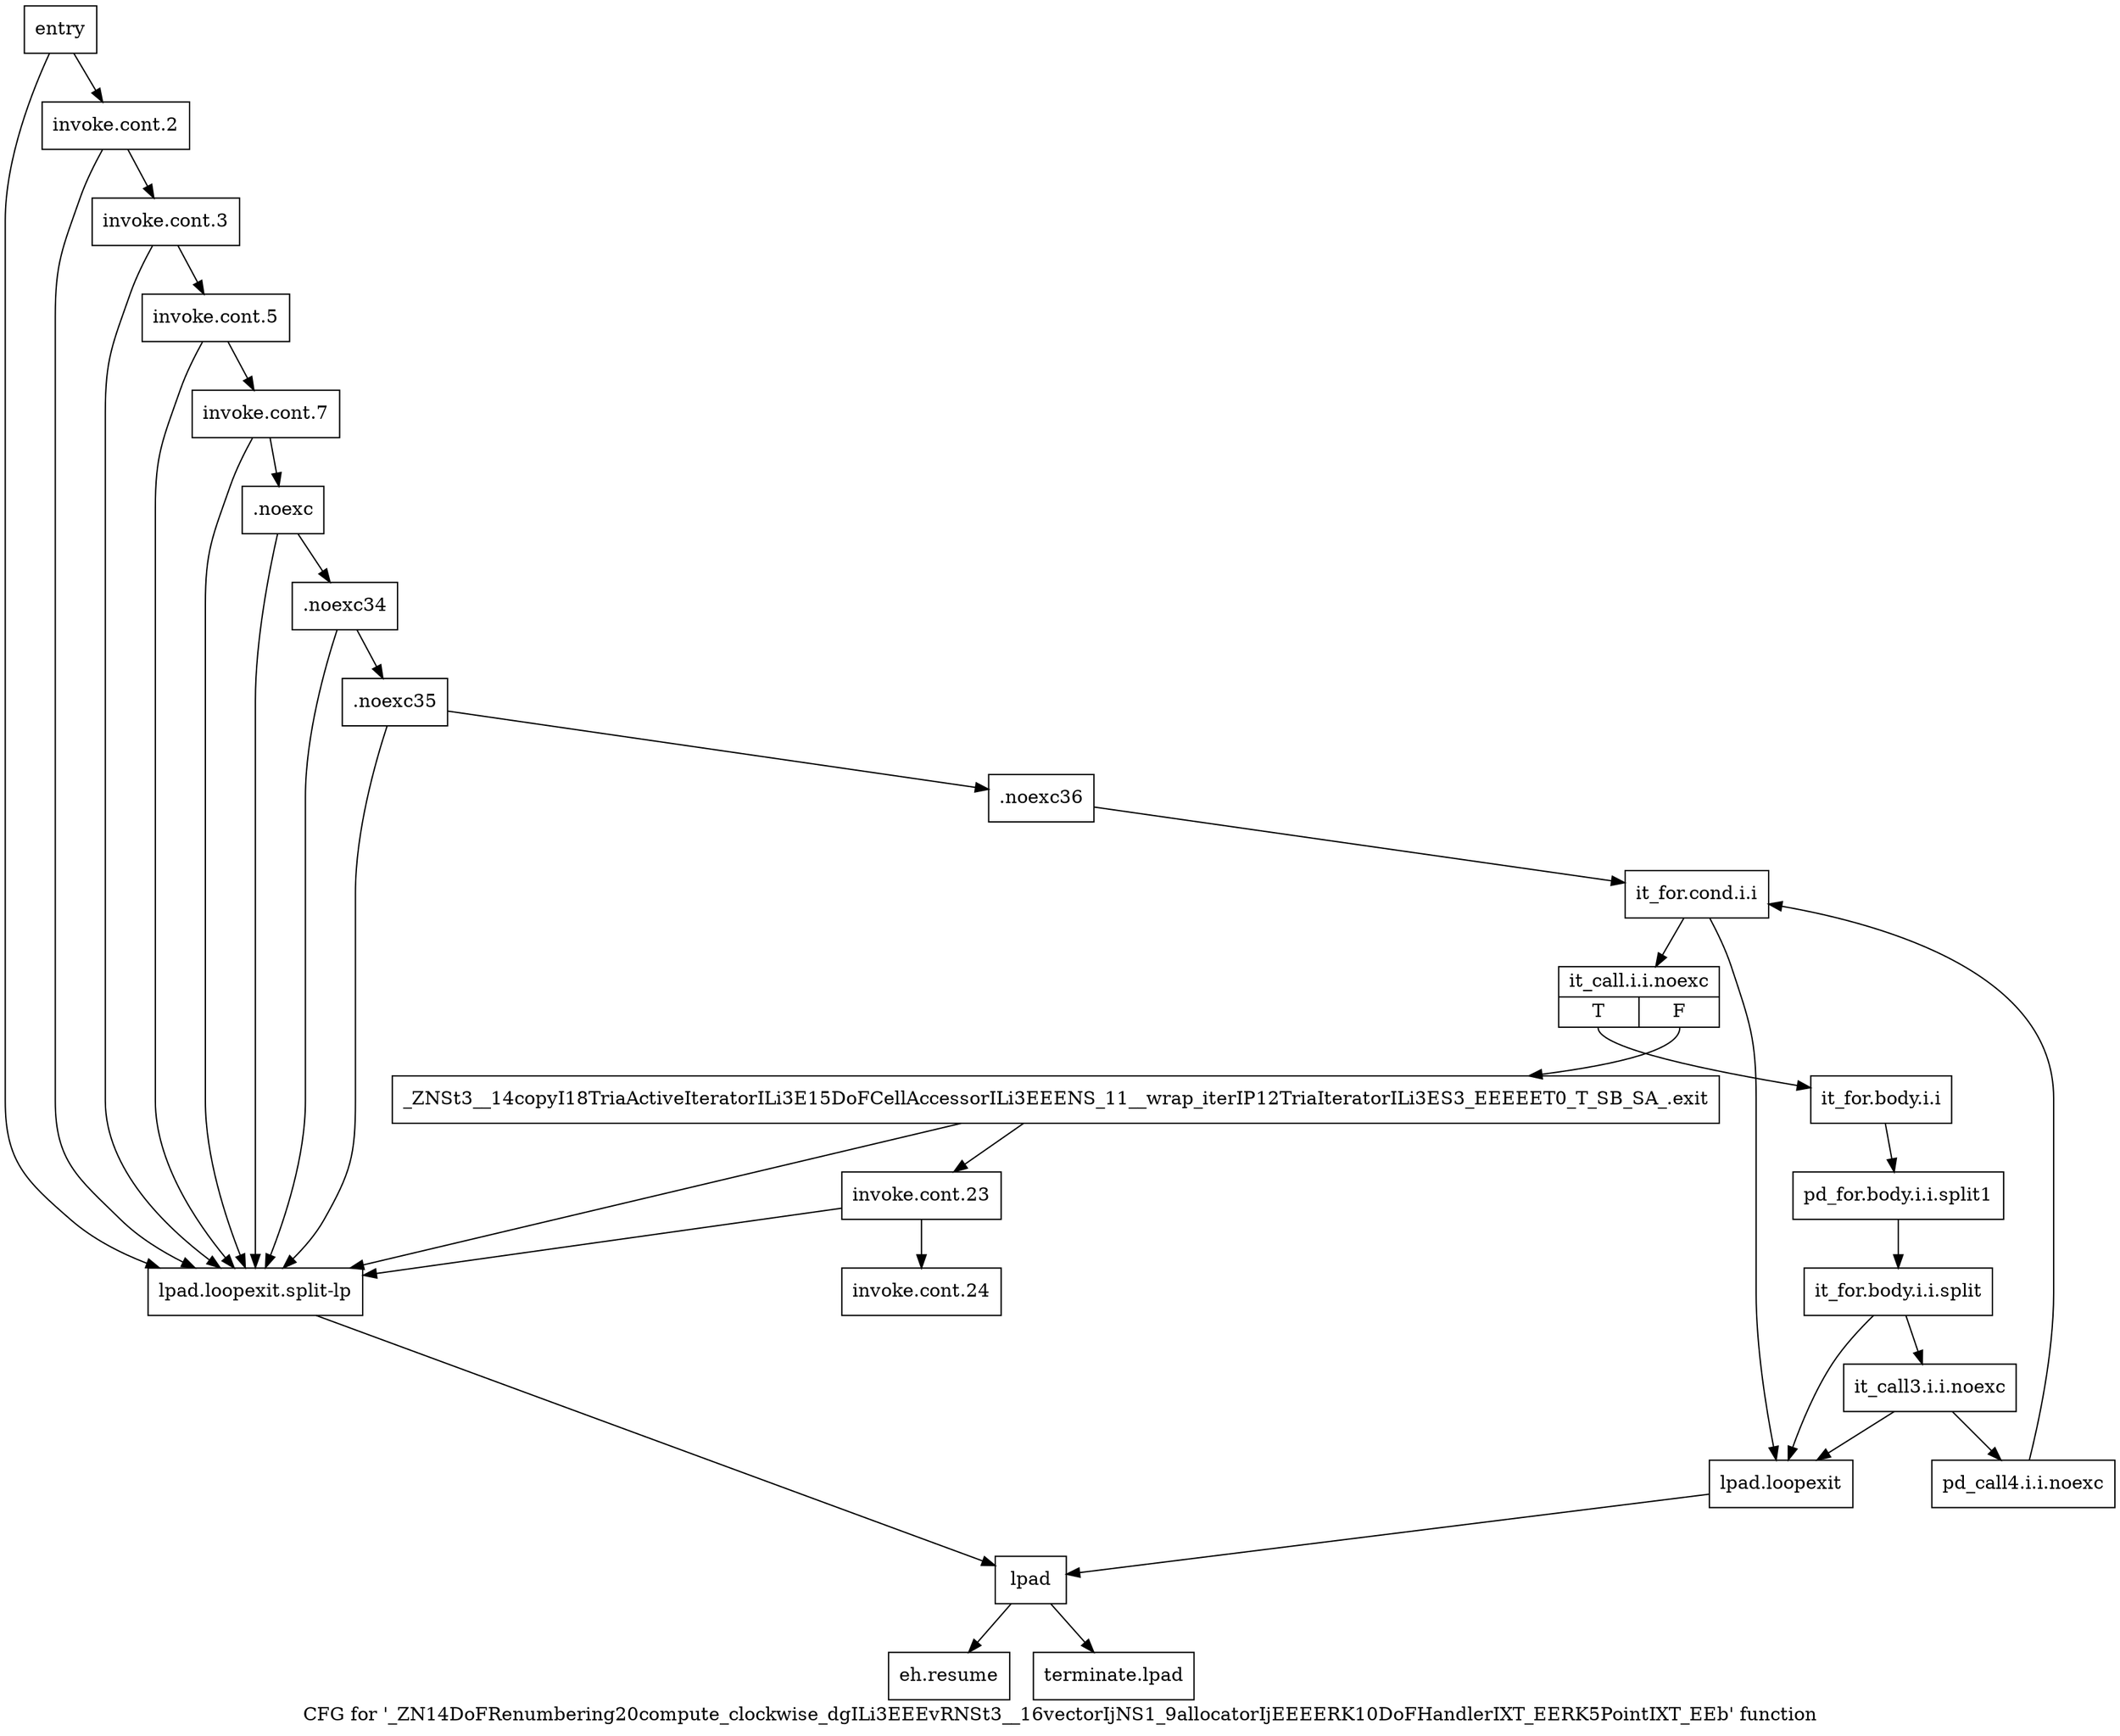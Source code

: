 digraph "CFG for '_ZN14DoFRenumbering20compute_clockwise_dgILi3EEEvRNSt3__16vectorIjNS1_9allocatorIjEEEERK10DoFHandlerIXT_EERK5PointIXT_EEb' function" {
	label="CFG for '_ZN14DoFRenumbering20compute_clockwise_dgILi3EEEvRNSt3__16vectorIjNS1_9allocatorIjEEEERK10DoFHandlerIXT_EERK5PointIXT_EEb' function";

	Node0x449f3f0 [shape=record,label="{entry}"];
	Node0x449f3f0 -> Node0x449f440;
	Node0x449f3f0 -> Node0x449f990;
	Node0x449f440 [shape=record,label="{invoke.cont.2}"];
	Node0x449f440 -> Node0x449f490;
	Node0x449f440 -> Node0x449f990;
	Node0x449f490 [shape=record,label="{invoke.cont.3}"];
	Node0x449f490 -> Node0x449f4e0;
	Node0x449f490 -> Node0x449f990;
	Node0x449f4e0 [shape=record,label="{invoke.cont.5}"];
	Node0x449f4e0 -> Node0x449f530;
	Node0x449f4e0 -> Node0x449f990;
	Node0x449f530 [shape=record,label="{invoke.cont.7}"];
	Node0x449f530 -> Node0x449f580;
	Node0x449f530 -> Node0x449f990;
	Node0x449f580 [shape=record,label="{.noexc}"];
	Node0x449f580 -> Node0x449f5d0;
	Node0x449f580 -> Node0x449f990;
	Node0x449f5d0 [shape=record,label="{.noexc34}"];
	Node0x449f5d0 -> Node0x449f620;
	Node0x449f5d0 -> Node0x449f990;
	Node0x449f620 [shape=record,label="{.noexc35}"];
	Node0x449f620 -> Node0x449f670;
	Node0x449f620 -> Node0x449f990;
	Node0x449f670 [shape=record,label="{.noexc36}"];
	Node0x449f670 -> Node0x449f6c0;
	Node0x449f6c0 [shape=record,label="{it_for.cond.i.i}"];
	Node0x449f6c0 -> Node0x449f710;
	Node0x449f6c0 -> Node0x449f940;
	Node0x449f710 [shape=record,label="{it_call.i.i.noexc|{<s0>T|<s1>F}}"];
	Node0x449f710:s0 -> Node0x449f760;
	Node0x449f710:s1 -> Node0x449f850;
	Node0x449f760 [shape=record,label="{it_for.body.i.i}"];
	Node0x449f760 -> Node0xa166380;
	Node0xa166380 [shape=record,label="{pd_for.body.i.i.split1}"];
	Node0xa166380 -> Node0xa166d80;
	Node0xa166d80 [shape=record,label="{it_for.body.i.i.split}"];
	Node0xa166d80 -> Node0x449f7b0;
	Node0xa166d80 -> Node0x449f940;
	Node0x449f7b0 [shape=record,label="{it_call3.i.i.noexc}"];
	Node0x449f7b0 -> Node0x449f800;
	Node0x449f7b0 -> Node0x449f940;
	Node0x449f800 [shape=record,label="{pd_call4.i.i.noexc}"];
	Node0x449f800 -> Node0x449f6c0;
	Node0x449f850 [shape=record,label="{_ZNSt3__14copyI18TriaActiveIteratorILi3E15DoFCellAccessorILi3EEENS_11__wrap_iterIP12TriaIteratorILi3ES3_EEEEET0_T_SB_SA_.exit}"];
	Node0x449f850 -> Node0x449f8a0;
	Node0x449f850 -> Node0x449f990;
	Node0x449f8a0 [shape=record,label="{invoke.cont.23}"];
	Node0x449f8a0 -> Node0x449f8f0;
	Node0x449f8a0 -> Node0x449f990;
	Node0x449f8f0 [shape=record,label="{invoke.cont.24}"];
	Node0x449f940 [shape=record,label="{lpad.loopexit}"];
	Node0x449f940 -> Node0x449f9e0;
	Node0x449f990 [shape=record,label="{lpad.loopexit.split-lp}"];
	Node0x449f990 -> Node0x449f9e0;
	Node0x449f9e0 [shape=record,label="{lpad}"];
	Node0x449f9e0 -> Node0x449fa30;
	Node0x449f9e0 -> Node0x449fa80;
	Node0x449fa30 [shape=record,label="{eh.resume}"];
	Node0x449fa80 [shape=record,label="{terminate.lpad}"];
}
